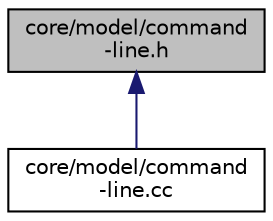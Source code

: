 digraph "core/model/command-line.h"
{
  edge [fontname="Helvetica",fontsize="10",labelfontname="Helvetica",labelfontsize="10"];
  node [fontname="Helvetica",fontsize="10",shape=record];
  Node1 [label="core/model/command\l-line.h",height=0.2,width=0.4,color="black", fillcolor="grey75", style="filled", fontcolor="black"];
  Node1 -> Node2 [dir="back",color="midnightblue",fontsize="10",style="solid"];
  Node2 [label="core/model/command\l-line.cc",height=0.2,width=0.4,color="black", fillcolor="white", style="filled",URL="$d9/dd5/command-line_8cc.html"];
}
